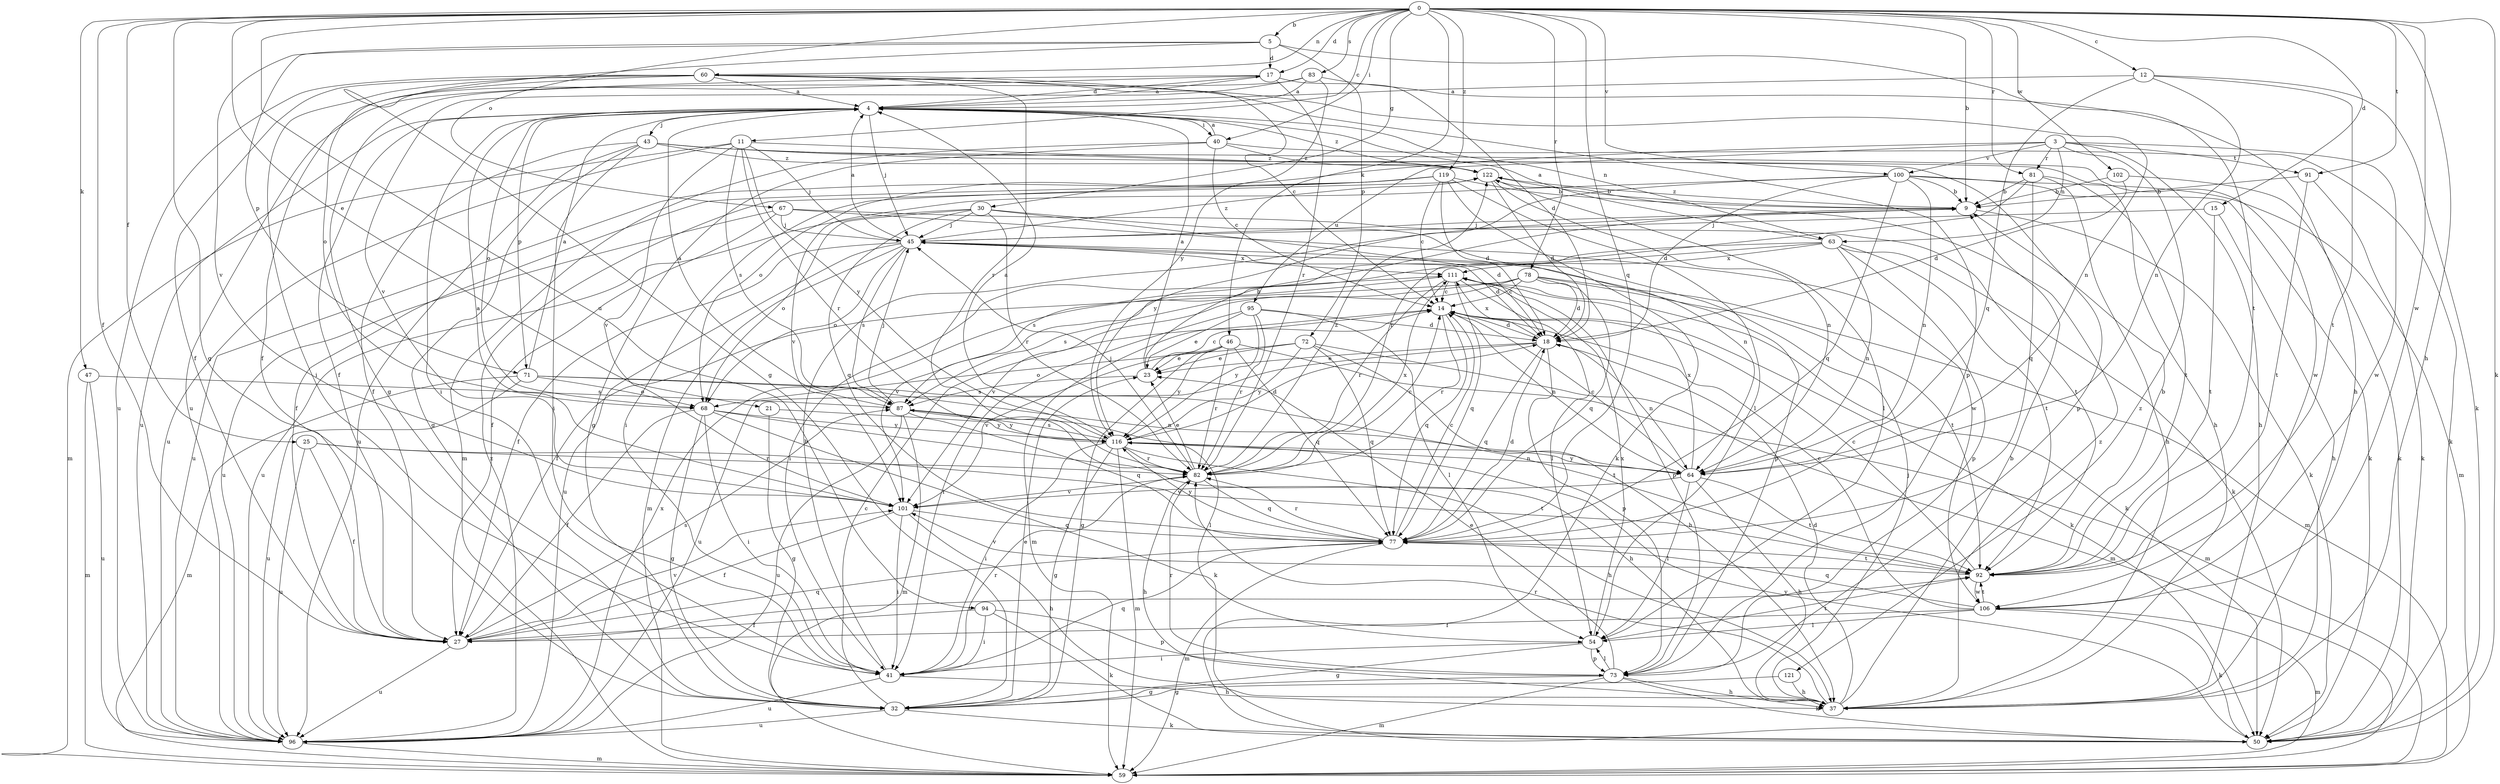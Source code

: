 strict digraph  {
0;
3;
4;
5;
9;
11;
12;
14;
15;
17;
18;
21;
23;
25;
27;
30;
32;
37;
40;
41;
43;
45;
46;
47;
50;
54;
59;
60;
63;
64;
67;
68;
71;
72;
73;
77;
78;
81;
82;
83;
87;
91;
92;
94;
95;
96;
100;
101;
102;
106;
111;
116;
119;
121;
122;
0 -> 5  [label=b];
0 -> 9  [label=b];
0 -> 11  [label=c];
0 -> 12  [label=c];
0 -> 15  [label=d];
0 -> 17  [label=d];
0 -> 21  [label=e];
0 -> 25  [label=f];
0 -> 27  [label=f];
0 -> 30  [label=g];
0 -> 32  [label=g];
0 -> 37  [label=h];
0 -> 40  [label=i];
0 -> 46  [label=k];
0 -> 47  [label=k];
0 -> 50  [label=k];
0 -> 60  [label=n];
0 -> 67  [label=o];
0 -> 77  [label=q];
0 -> 78  [label=r];
0 -> 81  [label=r];
0 -> 83  [label=s];
0 -> 91  [label=t];
0 -> 94  [label=u];
0 -> 100  [label=v];
0 -> 102  [label=w];
0 -> 106  [label=w];
0 -> 119  [label=z];
3 -> 37  [label=h];
3 -> 63  [label=n];
3 -> 68  [label=o];
3 -> 81  [label=r];
3 -> 91  [label=t];
3 -> 95  [label=u];
3 -> 100  [label=v];
3 -> 106  [label=w];
3 -> 121  [label=z];
4 -> 17  [label=d];
4 -> 27  [label=f];
4 -> 40  [label=i];
4 -> 41  [label=i];
4 -> 43  [label=j];
4 -> 45  [label=j];
4 -> 63  [label=n];
4 -> 68  [label=o];
4 -> 71  [label=p];
4 -> 96  [label=u];
4 -> 122  [label=z];
5 -> 17  [label=d];
5 -> 32  [label=g];
5 -> 71  [label=p];
5 -> 72  [label=p];
5 -> 92  [label=t];
5 -> 101  [label=v];
9 -> 45  [label=j];
9 -> 50  [label=k];
9 -> 122  [label=z];
11 -> 45  [label=j];
11 -> 59  [label=m];
11 -> 82  [label=r];
11 -> 87  [label=s];
11 -> 96  [label=u];
11 -> 101  [label=v];
11 -> 116  [label=y];
11 -> 122  [label=z];
12 -> 4  [label=a];
12 -> 50  [label=k];
12 -> 64  [label=n];
12 -> 77  [label=q];
12 -> 92  [label=t];
14 -> 18  [label=d];
14 -> 50  [label=k];
14 -> 59  [label=m];
14 -> 64  [label=n];
14 -> 77  [label=q];
14 -> 82  [label=r];
15 -> 37  [label=h];
15 -> 45  [label=j];
15 -> 92  [label=t];
17 -> 4  [label=a];
17 -> 18  [label=d];
17 -> 27  [label=f];
17 -> 82  [label=r];
17 -> 96  [label=u];
18 -> 23  [label=e];
18 -> 64  [label=n];
18 -> 73  [label=p];
18 -> 77  [label=q];
18 -> 96  [label=u];
18 -> 111  [label=x];
21 -> 32  [label=g];
21 -> 116  [label=y];
23 -> 4  [label=a];
23 -> 9  [label=b];
23 -> 14  [label=c];
23 -> 87  [label=s];
25 -> 27  [label=f];
25 -> 82  [label=r];
25 -> 92  [label=t];
25 -> 96  [label=u];
27 -> 77  [label=q];
27 -> 87  [label=s];
27 -> 92  [label=t];
27 -> 96  [label=u];
27 -> 101  [label=v];
30 -> 18  [label=d];
30 -> 45  [label=j];
30 -> 64  [label=n];
30 -> 68  [label=o];
30 -> 77  [label=q];
30 -> 82  [label=r];
30 -> 96  [label=u];
32 -> 14  [label=c];
32 -> 23  [label=e];
32 -> 50  [label=k];
32 -> 96  [label=u];
37 -> 9  [label=b];
37 -> 18  [label=d];
37 -> 45  [label=j];
37 -> 82  [label=r];
37 -> 122  [label=z];
40 -> 4  [label=a];
40 -> 14  [label=c];
40 -> 32  [label=g];
40 -> 50  [label=k];
40 -> 59  [label=m];
40 -> 122  [label=z];
41 -> 9  [label=b];
41 -> 37  [label=h];
41 -> 77  [label=q];
41 -> 82  [label=r];
41 -> 96  [label=u];
43 -> 27  [label=f];
43 -> 32  [label=g];
43 -> 37  [label=h];
43 -> 41  [label=i];
43 -> 73  [label=p];
43 -> 96  [label=u];
43 -> 106  [label=w];
43 -> 122  [label=z];
45 -> 4  [label=a];
45 -> 18  [label=d];
45 -> 27  [label=f];
45 -> 59  [label=m];
45 -> 68  [label=o];
45 -> 73  [label=p];
45 -> 87  [label=s];
45 -> 96  [label=u];
45 -> 111  [label=x];
45 -> 122  [label=z];
46 -> 23  [label=e];
46 -> 32  [label=g];
46 -> 59  [label=m];
46 -> 77  [label=q];
46 -> 82  [label=r];
46 -> 101  [label=v];
46 -> 116  [label=y];
47 -> 59  [label=m];
47 -> 87  [label=s];
47 -> 96  [label=u];
50 -> 116  [label=y];
54 -> 32  [label=g];
54 -> 41  [label=i];
54 -> 73  [label=p];
54 -> 92  [label=t];
54 -> 111  [label=x];
60 -> 4  [label=a];
60 -> 14  [label=c];
60 -> 27  [label=f];
60 -> 41  [label=i];
60 -> 64  [label=n];
60 -> 68  [label=o];
60 -> 73  [label=p];
60 -> 82  [label=r];
60 -> 96  [label=u];
63 -> 4  [label=a];
63 -> 41  [label=i];
63 -> 50  [label=k];
63 -> 64  [label=n];
63 -> 73  [label=p];
63 -> 87  [label=s];
63 -> 92  [label=t];
63 -> 111  [label=x];
64 -> 14  [label=c];
64 -> 37  [label=h];
64 -> 54  [label=l];
64 -> 92  [label=t];
64 -> 101  [label=v];
64 -> 111  [label=x];
64 -> 116  [label=y];
67 -> 27  [label=f];
67 -> 45  [label=j];
67 -> 92  [label=t];
67 -> 96  [label=u];
67 -> 106  [label=w];
68 -> 27  [label=f];
68 -> 32  [label=g];
68 -> 37  [label=h];
68 -> 41  [label=i];
68 -> 50  [label=k];
68 -> 116  [label=y];
71 -> 4  [label=a];
71 -> 59  [label=m];
71 -> 64  [label=n];
71 -> 68  [label=o];
71 -> 92  [label=t];
71 -> 96  [label=u];
72 -> 23  [label=e];
72 -> 37  [label=h];
72 -> 59  [label=m];
72 -> 68  [label=o];
72 -> 77  [label=q];
72 -> 116  [label=y];
73 -> 23  [label=e];
73 -> 32  [label=g];
73 -> 37  [label=h];
73 -> 50  [label=k];
73 -> 54  [label=l];
73 -> 59  [label=m];
73 -> 82  [label=r];
77 -> 14  [label=c];
77 -> 18  [label=d];
77 -> 59  [label=m];
77 -> 82  [label=r];
77 -> 92  [label=t];
77 -> 116  [label=y];
78 -> 14  [label=c];
78 -> 18  [label=d];
78 -> 27  [label=f];
78 -> 59  [label=m];
78 -> 77  [label=q];
78 -> 87  [label=s];
78 -> 92  [label=t];
78 -> 101  [label=v];
81 -> 9  [label=b];
81 -> 37  [label=h];
81 -> 77  [label=q];
81 -> 82  [label=r];
81 -> 92  [label=t];
82 -> 14  [label=c];
82 -> 23  [label=e];
82 -> 37  [label=h];
82 -> 45  [label=j];
82 -> 77  [label=q];
82 -> 101  [label=v];
82 -> 111  [label=x];
82 -> 122  [label=z];
83 -> 4  [label=a];
83 -> 32  [label=g];
83 -> 37  [label=h];
83 -> 101  [label=v];
83 -> 116  [label=y];
87 -> 4  [label=a];
87 -> 45  [label=j];
87 -> 54  [label=l];
87 -> 59  [label=m];
87 -> 77  [label=q];
87 -> 96  [label=u];
87 -> 116  [label=y];
91 -> 9  [label=b];
91 -> 50  [label=k];
91 -> 92  [label=t];
92 -> 9  [label=b];
92 -> 14  [label=c];
92 -> 101  [label=v];
92 -> 106  [label=w];
94 -> 27  [label=f];
94 -> 41  [label=i];
94 -> 50  [label=k];
94 -> 73  [label=p];
95 -> 18  [label=d];
95 -> 23  [label=e];
95 -> 41  [label=i];
95 -> 54  [label=l];
95 -> 82  [label=r];
95 -> 116  [label=y];
96 -> 59  [label=m];
96 -> 111  [label=x];
96 -> 122  [label=z];
100 -> 9  [label=b];
100 -> 18  [label=d];
100 -> 50  [label=k];
100 -> 59  [label=m];
100 -> 64  [label=n];
100 -> 77  [label=q];
100 -> 101  [label=v];
100 -> 116  [label=y];
101 -> 4  [label=a];
101 -> 27  [label=f];
101 -> 37  [label=h];
101 -> 41  [label=i];
101 -> 77  [label=q];
102 -> 9  [label=b];
102 -> 18  [label=d];
102 -> 50  [label=k];
106 -> 14  [label=c];
106 -> 27  [label=f];
106 -> 50  [label=k];
106 -> 54  [label=l];
106 -> 59  [label=m];
106 -> 77  [label=q];
106 -> 92  [label=t];
111 -> 14  [label=c];
111 -> 50  [label=k];
111 -> 54  [label=l];
111 -> 73  [label=p];
111 -> 77  [label=q];
111 -> 82  [label=r];
111 -> 101  [label=v];
116 -> 4  [label=a];
116 -> 18  [label=d];
116 -> 32  [label=g];
116 -> 37  [label=h];
116 -> 41  [label=i];
116 -> 59  [label=m];
116 -> 64  [label=n];
116 -> 82  [label=r];
116 -> 87  [label=s];
119 -> 9  [label=b];
119 -> 14  [label=c];
119 -> 18  [label=d];
119 -> 27  [label=f];
119 -> 41  [label=i];
119 -> 50  [label=k];
119 -> 54  [label=l];
119 -> 96  [label=u];
121 -> 32  [label=g];
121 -> 37  [label=h];
122 -> 9  [label=b];
122 -> 18  [label=d];
122 -> 54  [label=l];
122 -> 64  [label=n];
}
